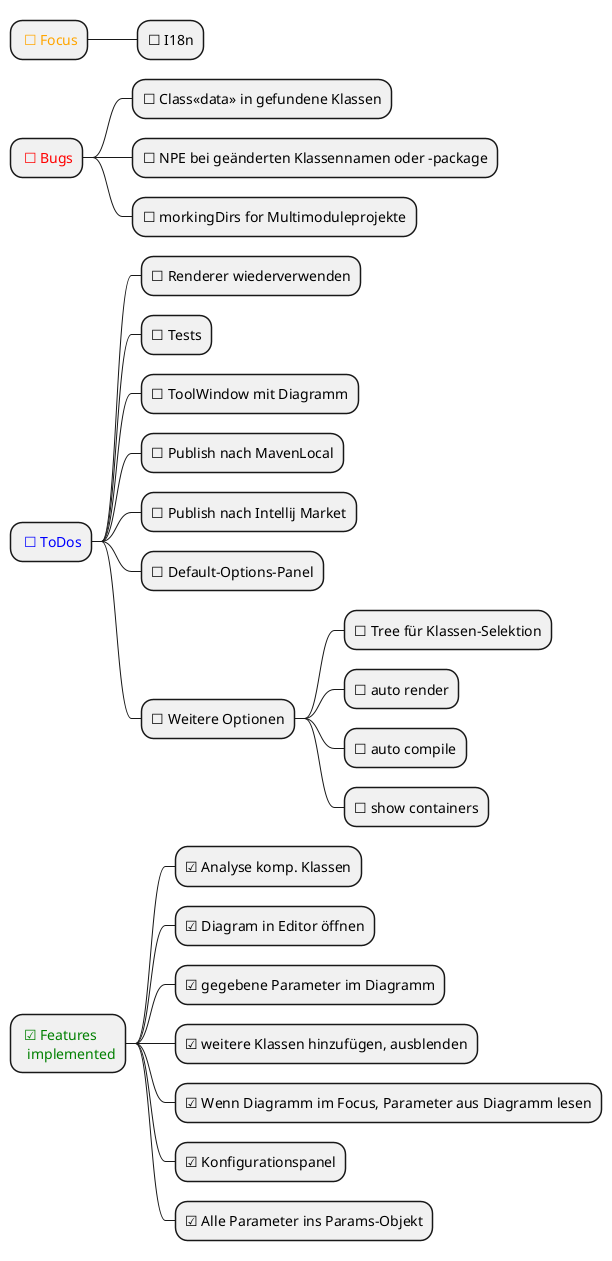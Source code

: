 @startmindmap
skinparam monochrome false

* <color:orange> ☐ Focus
** ☐ I18n

* <color:red> ☐ Bugs
** ☐ Class<<data>> in gefundene Klassen
** ☐ NPE bei geänderten Klassennamen oder -package
** ☐ morkingDirs for Multimoduleprojekte

* <color:blue> ☐ ToDos
** ☐ Renderer wiederverwenden
** ☐ Tests
** ☐ ToolWindow mit Diagramm
** ☐ Publish nach MavenLocal
** ☐ Publish nach Intellij Market
** ☐ Default-Options-Panel
** ☐ Weitere Optionen
*** ☐ Tree für Klassen-Selektion
*** ☐ auto render
*** ☐ auto compile
*** ☐ show containers


* <color:green> ☑ Features\n <color:green> implemented
** ☑ Analyse komp. Klassen
** ☑ Diagram in Editor öffnen
** ☑ gegebene Parameter im Diagramm
** ☑ weitere Klassen hinzufügen, ausblenden
** ☑ Wenn Diagramm im Focus, Parameter aus Diagramm lesen
** ☑ Konfigurationspanel
** ☑ Alle Parameter ins Params-Objekt

@endmindmap
